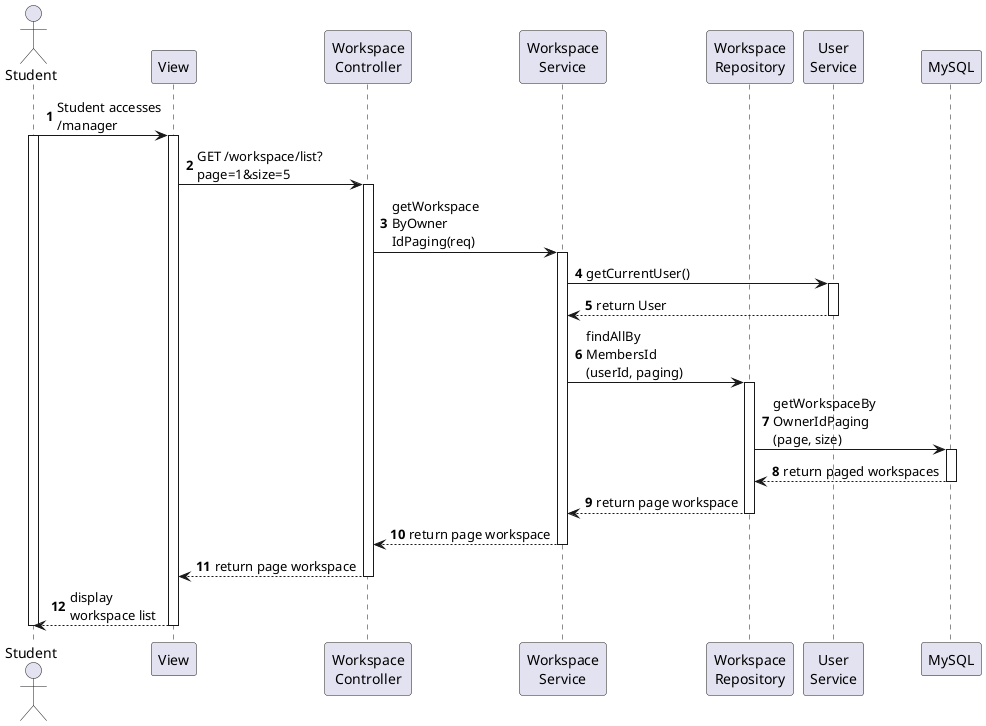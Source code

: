 @startuml
autonumber

actor Student as SV
participant "View" as View
participant "Workspace\nController" as Controller
participant "Workspace\nService" as Service
participant "Workspace\nRepository" as Repo
participant "User\nService" as UService
participant "MySQL" as MySQL

SV -> View : Student accesses\n/manager
activate SV

activate View
View -> Controller : GET /workspace/list?\npage=1&size=5

activate Controller
Controller -> Service : getWorkspace\nByOwner\nIdPaging(req)

activate Service
Service -> UService : getCurrentUser()
activate UService
UService --> Service : return User
deactivate UService

Service -> Repo : findAllBy\nMembersId\n(userId, paging)
activate Repo
Repo -> MySQL : getWorkspaceBy\nOwnerIdPaging\n(page, size)
activate MySQL
MySQL --> Repo : return paged workspaces
deactivate MySQL
Repo --> Service : return page workspace
deactivate Repo

Service --> Controller : return page workspace
deactivate Service

Controller --> View : return page workspace
deactivate Controller
View --> SV : display \nworkspace list

deactivate View
deactivate SV
@enduml
